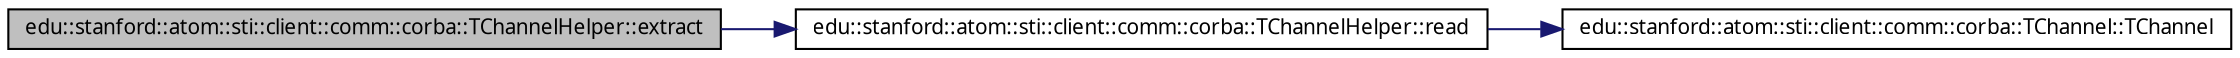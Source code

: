 digraph G
{
  edge [fontname="FreeSans.ttf",fontsize=10,labelfontname="FreeSans.ttf",labelfontsize=10];
  node [fontname="FreeSans.ttf",fontsize=10,shape=record];
  rankdir=LR;
  Node1 [label="edu::stanford::atom::sti::client::comm::corba::TChannelHelper::extract",height=0.2,width=0.4,color="black", fillcolor="grey75", style="filled" fontcolor="black"];
  Node1 -> Node2 [color="midnightblue",fontsize=10,style="solid",fontname="FreeSans.ttf"];
  Node2 [label="edu::stanford::atom::sti::client::comm::corba::TChannelHelper::read",height=0.2,width=0.4,color="black", fillcolor="white", style="filled",URL="$classedu_1_1stanford_1_1atom_1_1sti_1_1client_1_1comm_1_1corba_1_1TChannelHelper.html#2c5bd3a0759e7b8377ccaad4dc8ef86c"];
  Node2 -> Node3 [color="midnightblue",fontsize=10,style="solid",fontname="FreeSans.ttf"];
  Node3 [label="edu::stanford::atom::sti::client::comm::corba::TChannel::TChannel",height=0.2,width=0.4,color="black", fillcolor="white", style="filled",URL="$classedu_1_1stanford_1_1atom_1_1sti_1_1client_1_1comm_1_1corba_1_1TChannel.html#93626513ed58b12221b1dde3467c2e1a"];
}
